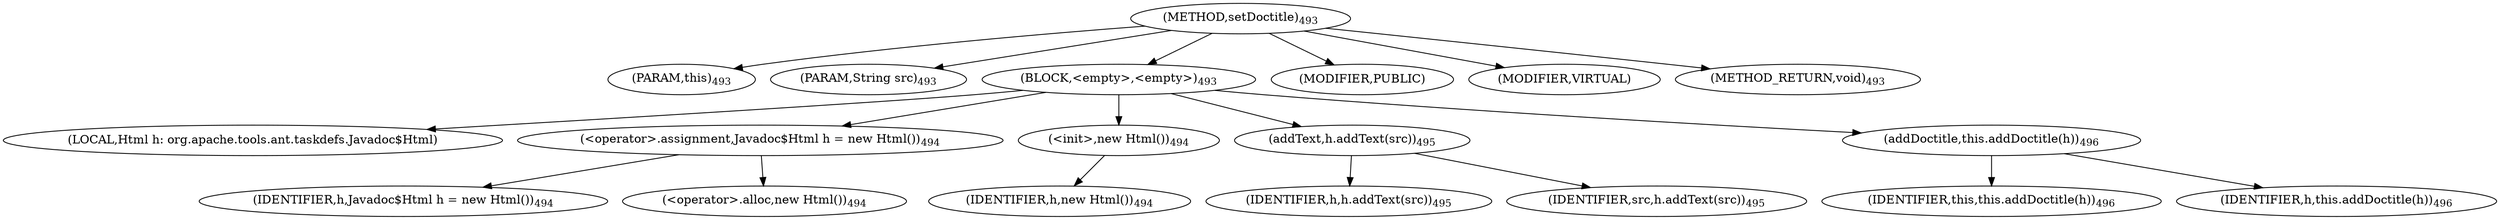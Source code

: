 digraph "setDoctitle" {  
"1605" [label = <(METHOD,setDoctitle)<SUB>493</SUB>> ]
"160" [label = <(PARAM,this)<SUB>493</SUB>> ]
"1606" [label = <(PARAM,String src)<SUB>493</SUB>> ]
"1607" [label = <(BLOCK,&lt;empty&gt;,&lt;empty&gt;)<SUB>493</SUB>> ]
"158" [label = <(LOCAL,Html h: org.apache.tools.ant.taskdefs.Javadoc$Html)> ]
"1608" [label = <(&lt;operator&gt;.assignment,Javadoc$Html h = new Html())<SUB>494</SUB>> ]
"1609" [label = <(IDENTIFIER,h,Javadoc$Html h = new Html())<SUB>494</SUB>> ]
"1610" [label = <(&lt;operator&gt;.alloc,new Html())<SUB>494</SUB>> ]
"1611" [label = <(&lt;init&gt;,new Html())<SUB>494</SUB>> ]
"157" [label = <(IDENTIFIER,h,new Html())<SUB>494</SUB>> ]
"1612" [label = <(addText,h.addText(src))<SUB>495</SUB>> ]
"1613" [label = <(IDENTIFIER,h,h.addText(src))<SUB>495</SUB>> ]
"1614" [label = <(IDENTIFIER,src,h.addText(src))<SUB>495</SUB>> ]
"1615" [label = <(addDoctitle,this.addDoctitle(h))<SUB>496</SUB>> ]
"159" [label = <(IDENTIFIER,this,this.addDoctitle(h))<SUB>496</SUB>> ]
"1616" [label = <(IDENTIFIER,h,this.addDoctitle(h))<SUB>496</SUB>> ]
"1617" [label = <(MODIFIER,PUBLIC)> ]
"1618" [label = <(MODIFIER,VIRTUAL)> ]
"1619" [label = <(METHOD_RETURN,void)<SUB>493</SUB>> ]
  "1605" -> "160" 
  "1605" -> "1606" 
  "1605" -> "1607" 
  "1605" -> "1617" 
  "1605" -> "1618" 
  "1605" -> "1619" 
  "1607" -> "158" 
  "1607" -> "1608" 
  "1607" -> "1611" 
  "1607" -> "1612" 
  "1607" -> "1615" 
  "1608" -> "1609" 
  "1608" -> "1610" 
  "1611" -> "157" 
  "1612" -> "1613" 
  "1612" -> "1614" 
  "1615" -> "159" 
  "1615" -> "1616" 
}
